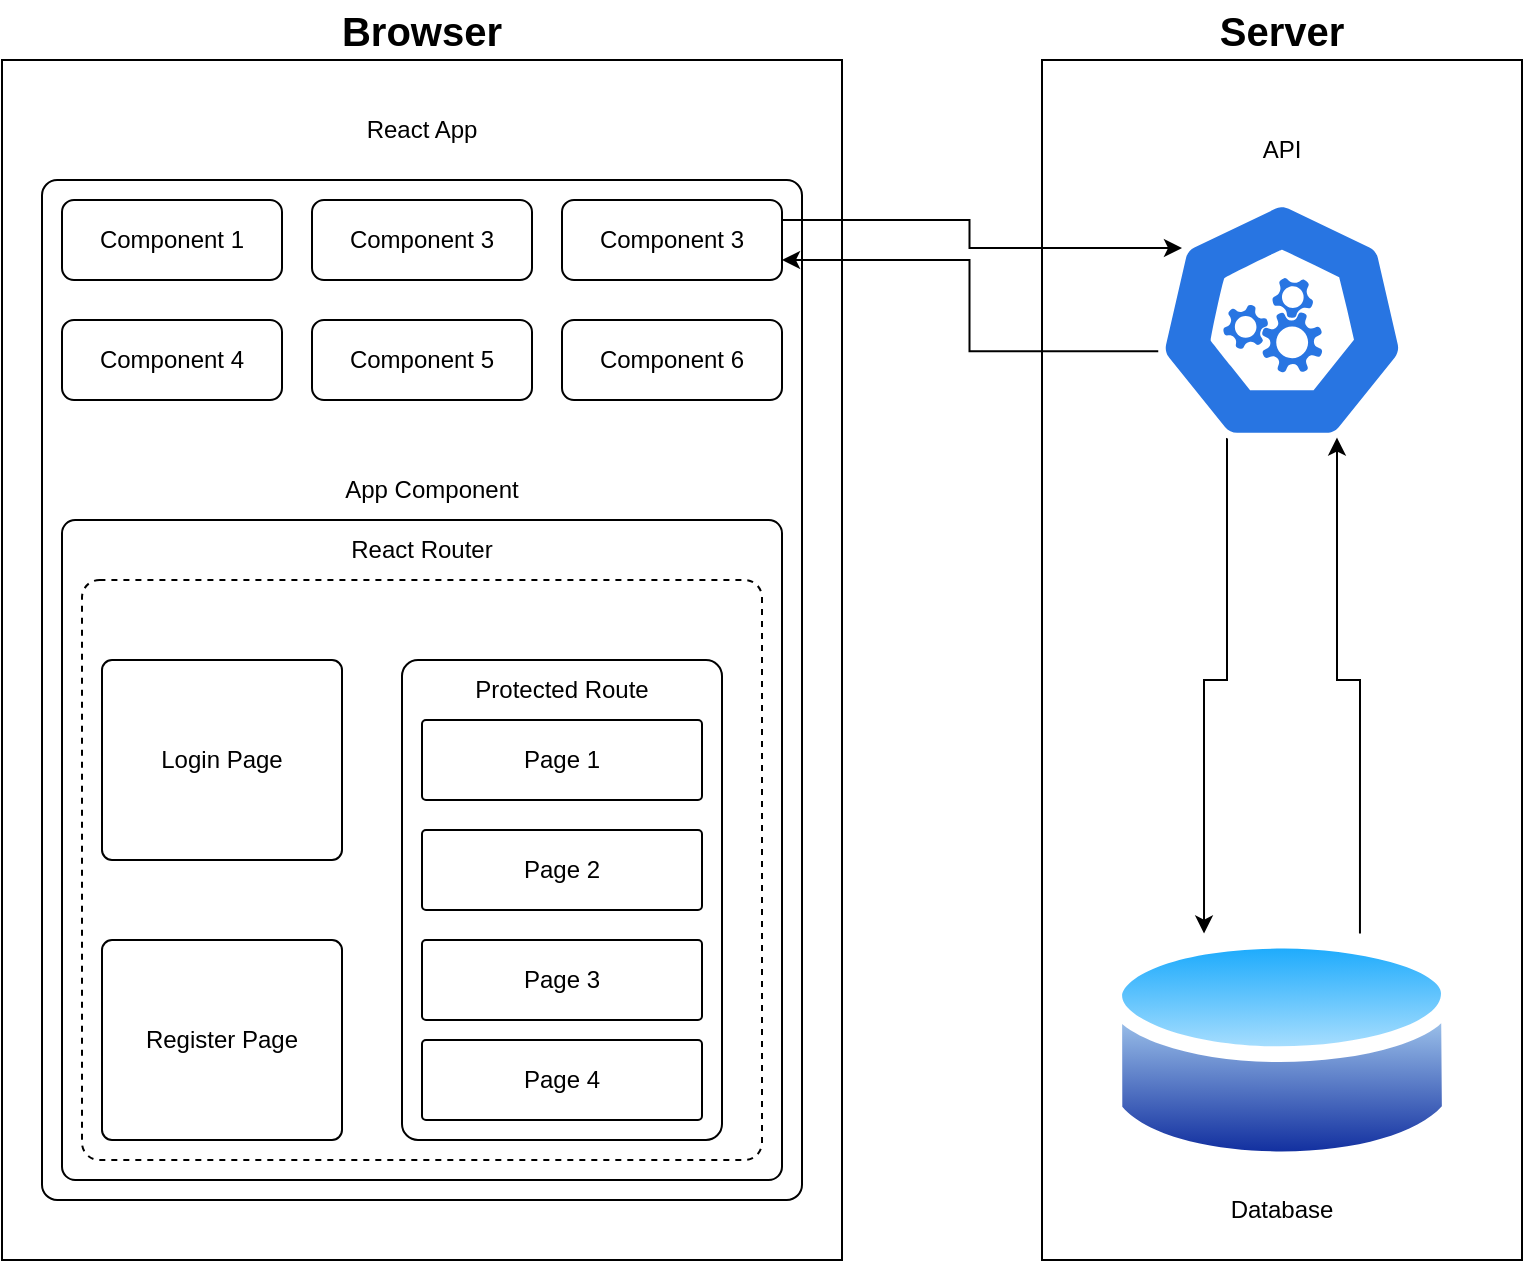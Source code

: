 <mxfile version="22.1.21" type="device">
  <diagram name="Page-1" id="9jw7U4zyTjH1k3uzOlmR">
    <mxGraphModel dx="2390" dy="1340" grid="1" gridSize="10" guides="1" tooltips="1" connect="1" arrows="1" fold="1" page="1" pageScale="1" pageWidth="827" pageHeight="1169" math="0" shadow="0">
      <root>
        <mxCell id="0" />
        <mxCell id="1" parent="0" />
        <mxCell id="JQA1jgwv4ob85xbCMon5-1" value="" style="rounded=0;whiteSpace=wrap;html=1;" vertex="1" parent="1">
          <mxGeometry x="40" y="40" width="420" height="600" as="geometry" />
        </mxCell>
        <mxCell id="JQA1jgwv4ob85xbCMon5-2" value="" style="rounded=0;whiteSpace=wrap;html=1;" vertex="1" parent="1">
          <mxGeometry x="560" y="40" width="240" height="600" as="geometry" />
        </mxCell>
        <mxCell id="JQA1jgwv4ob85xbCMon5-4" value="Browser" style="text;html=1;strokeColor=none;fillColor=none;align=center;verticalAlign=middle;whiteSpace=wrap;rounded=0;fontSize=20;fontStyle=1" vertex="1" parent="1">
          <mxGeometry x="220" y="10" width="60" height="30" as="geometry" />
        </mxCell>
        <mxCell id="JQA1jgwv4ob85xbCMon5-5" value="Server" style="text;html=1;strokeColor=none;fillColor=none;align=center;verticalAlign=middle;whiteSpace=wrap;rounded=0;fontSize=20;fontStyle=1" vertex="1" parent="1">
          <mxGeometry x="650" y="10" width="60" height="30" as="geometry" />
        </mxCell>
        <mxCell id="JQA1jgwv4ob85xbCMon5-26" style="edgeStyle=orthogonalEdgeStyle;rounded=0;orthogonalLoop=1;jettySize=auto;html=1;exitX=0.28;exitY=0.99;exitDx=0;exitDy=0;exitPerimeter=0;entryX=0.25;entryY=0;entryDx=0;entryDy=0;" edge="1" parent="1" source="JQA1jgwv4ob85xbCMon5-6" target="JQA1jgwv4ob85xbCMon5-7">
          <mxGeometry relative="1" as="geometry" />
        </mxCell>
        <mxCell id="JQA1jgwv4ob85xbCMon5-6" value="" style="aspect=fixed;sketch=0;html=1;dashed=0;whitespace=wrap;fillColor=#2875E2;strokeColor=#ffffff;points=[[0.005,0.63,0],[0.1,0.2,0],[0.9,0.2,0],[0.5,0,0],[0.995,0.63,0],[0.72,0.99,0],[0.5,1,0],[0.28,0.99,0]];shape=mxgraph.kubernetes.icon2;prIcon=api" vertex="1" parent="1">
          <mxGeometry x="617.5" y="110" width="125" height="120" as="geometry" />
        </mxCell>
        <mxCell id="JQA1jgwv4ob85xbCMon5-7" value="" style="image;aspect=fixed;perimeter=ellipsePerimeter;html=1;align=center;shadow=0;dashed=0;spacingTop=3;image=img/lib/active_directory/database.svg;" vertex="1" parent="1">
          <mxGeometry x="592.16" y="470" width="175.68" height="130" as="geometry" />
        </mxCell>
        <mxCell id="JQA1jgwv4ob85xbCMon5-8" value="API" style="text;html=1;strokeColor=none;fillColor=none;align=center;verticalAlign=middle;whiteSpace=wrap;rounded=0;" vertex="1" parent="1">
          <mxGeometry x="650" y="70" width="60" height="30" as="geometry" />
        </mxCell>
        <mxCell id="JQA1jgwv4ob85xbCMon5-9" value="Database" style="text;html=1;strokeColor=none;fillColor=none;align=center;verticalAlign=middle;whiteSpace=wrap;rounded=0;" vertex="1" parent="1">
          <mxGeometry x="650" y="600" width="60" height="30" as="geometry" />
        </mxCell>
        <mxCell id="JQA1jgwv4ob85xbCMon5-10" value="" style="rounded=1;whiteSpace=wrap;html=1;arcSize=2;" vertex="1" parent="1">
          <mxGeometry x="60" y="100" width="380" height="510" as="geometry" />
        </mxCell>
        <mxCell id="JQA1jgwv4ob85xbCMon5-11" value="React App" style="text;html=1;strokeColor=none;fillColor=none;align=center;verticalAlign=middle;whiteSpace=wrap;rounded=0;" vertex="1" parent="1">
          <mxGeometry x="220" y="60" width="60" height="30" as="geometry" />
        </mxCell>
        <mxCell id="JQA1jgwv4ob85xbCMon5-12" value="Component 1" style="rounded=1;whiteSpace=wrap;html=1;" vertex="1" parent="1">
          <mxGeometry x="70" y="110" width="110" height="40" as="geometry" />
        </mxCell>
        <mxCell id="JQA1jgwv4ob85xbCMon5-13" value="Component 3" style="rounded=1;whiteSpace=wrap;html=1;" vertex="1" parent="1">
          <mxGeometry x="195" y="110" width="110" height="40" as="geometry" />
        </mxCell>
        <mxCell id="JQA1jgwv4ob85xbCMon5-14" value="Component 3" style="rounded=1;whiteSpace=wrap;html=1;" vertex="1" parent="1">
          <mxGeometry x="320" y="110" width="110" height="40" as="geometry" />
        </mxCell>
        <mxCell id="JQA1jgwv4ob85xbCMon5-15" value="Component 4" style="rounded=1;whiteSpace=wrap;html=1;" vertex="1" parent="1">
          <mxGeometry x="70" y="170" width="110" height="40" as="geometry" />
        </mxCell>
        <mxCell id="JQA1jgwv4ob85xbCMon5-16" value="Component 5" style="rounded=1;whiteSpace=wrap;html=1;" vertex="1" parent="1">
          <mxGeometry x="195" y="170" width="110" height="40" as="geometry" />
        </mxCell>
        <mxCell id="JQA1jgwv4ob85xbCMon5-17" value="Component 6" style="rounded=1;whiteSpace=wrap;html=1;" vertex="1" parent="1">
          <mxGeometry x="320" y="170" width="110" height="40" as="geometry" />
        </mxCell>
        <mxCell id="JQA1jgwv4ob85xbCMon5-18" value="" style="rounded=1;whiteSpace=wrap;html=1;arcSize=2;" vertex="1" parent="1">
          <mxGeometry x="70" y="270" width="360" height="330" as="geometry" />
        </mxCell>
        <mxCell id="JQA1jgwv4ob85xbCMon5-19" value="App Component" style="text;html=1;strokeColor=none;fillColor=none;align=center;verticalAlign=middle;whiteSpace=wrap;rounded=0;" vertex="1" parent="1">
          <mxGeometry x="210" y="240" width="90" height="30" as="geometry" />
        </mxCell>
        <mxCell id="JQA1jgwv4ob85xbCMon5-24" style="edgeStyle=orthogonalEdgeStyle;rounded=0;orthogonalLoop=1;jettySize=auto;html=1;exitX=1;exitY=0.25;exitDx=0;exitDy=0;entryX=0.1;entryY=0.2;entryDx=0;entryDy=0;entryPerimeter=0;" edge="1" parent="1" source="JQA1jgwv4ob85xbCMon5-14" target="JQA1jgwv4ob85xbCMon5-6">
          <mxGeometry relative="1" as="geometry" />
        </mxCell>
        <mxCell id="JQA1jgwv4ob85xbCMon5-25" style="edgeStyle=orthogonalEdgeStyle;rounded=0;orthogonalLoop=1;jettySize=auto;html=1;exitX=0.005;exitY=0.63;exitDx=0;exitDy=0;exitPerimeter=0;entryX=1;entryY=0.75;entryDx=0;entryDy=0;" edge="1" parent="1" source="JQA1jgwv4ob85xbCMon5-6" target="JQA1jgwv4ob85xbCMon5-14">
          <mxGeometry relative="1" as="geometry" />
        </mxCell>
        <mxCell id="JQA1jgwv4ob85xbCMon5-27" style="edgeStyle=orthogonalEdgeStyle;rounded=0;orthogonalLoop=1;jettySize=auto;html=1;exitX=0.75;exitY=0;exitDx=0;exitDy=0;entryX=0.72;entryY=0.99;entryDx=0;entryDy=0;entryPerimeter=0;" edge="1" parent="1" source="JQA1jgwv4ob85xbCMon5-7" target="JQA1jgwv4ob85xbCMon5-6">
          <mxGeometry relative="1" as="geometry" />
        </mxCell>
        <mxCell id="JQA1jgwv4ob85xbCMon5-28" value="" style="rounded=1;whiteSpace=wrap;html=1;arcSize=3;dashed=1;" vertex="1" parent="1">
          <mxGeometry x="80" y="300" width="340" height="290" as="geometry" />
        </mxCell>
        <mxCell id="JQA1jgwv4ob85xbCMon5-29" value="React Router" style="text;html=1;strokeColor=none;fillColor=none;align=center;verticalAlign=middle;whiteSpace=wrap;rounded=0;" vertex="1" parent="1">
          <mxGeometry x="210" y="270" width="80" height="30" as="geometry" />
        </mxCell>
        <mxCell id="JQA1jgwv4ob85xbCMon5-30" value="Login Page" style="rounded=1;whiteSpace=wrap;html=1;arcSize=5;" vertex="1" parent="1">
          <mxGeometry x="90" y="340" width="120" height="100" as="geometry" />
        </mxCell>
        <mxCell id="JQA1jgwv4ob85xbCMon5-31" value="Register Page" style="rounded=1;whiteSpace=wrap;html=1;arcSize=5;" vertex="1" parent="1">
          <mxGeometry x="90" y="480" width="120" height="100" as="geometry" />
        </mxCell>
        <mxCell id="JQA1jgwv4ob85xbCMon5-33" value="" style="rounded=1;whiteSpace=wrap;html=1;arcSize=5;" vertex="1" parent="1">
          <mxGeometry x="240" y="340" width="160" height="240" as="geometry" />
        </mxCell>
        <mxCell id="JQA1jgwv4ob85xbCMon5-34" value="Protected Route" style="text;html=1;strokeColor=none;fillColor=none;align=center;verticalAlign=middle;whiteSpace=wrap;rounded=0;" vertex="1" parent="1">
          <mxGeometry x="275" y="340" width="90" height="30" as="geometry" />
        </mxCell>
        <mxCell id="JQA1jgwv4ob85xbCMon5-36" value="Page 1" style="rounded=1;whiteSpace=wrap;html=1;arcSize=5;" vertex="1" parent="1">
          <mxGeometry x="250" y="370" width="140" height="40" as="geometry" />
        </mxCell>
        <mxCell id="JQA1jgwv4ob85xbCMon5-37" value="Page 2" style="rounded=1;whiteSpace=wrap;html=1;arcSize=5;" vertex="1" parent="1">
          <mxGeometry x="250" y="425" width="140" height="40" as="geometry" />
        </mxCell>
        <mxCell id="JQA1jgwv4ob85xbCMon5-38" value="Page 3" style="rounded=1;whiteSpace=wrap;html=1;arcSize=5;" vertex="1" parent="1">
          <mxGeometry x="250" y="480" width="140" height="40" as="geometry" />
        </mxCell>
        <mxCell id="JQA1jgwv4ob85xbCMon5-39" value="Page 4" style="rounded=1;whiteSpace=wrap;html=1;arcSize=5;" vertex="1" parent="1">
          <mxGeometry x="250" y="530" width="140" height="40" as="geometry" />
        </mxCell>
      </root>
    </mxGraphModel>
  </diagram>
</mxfile>
